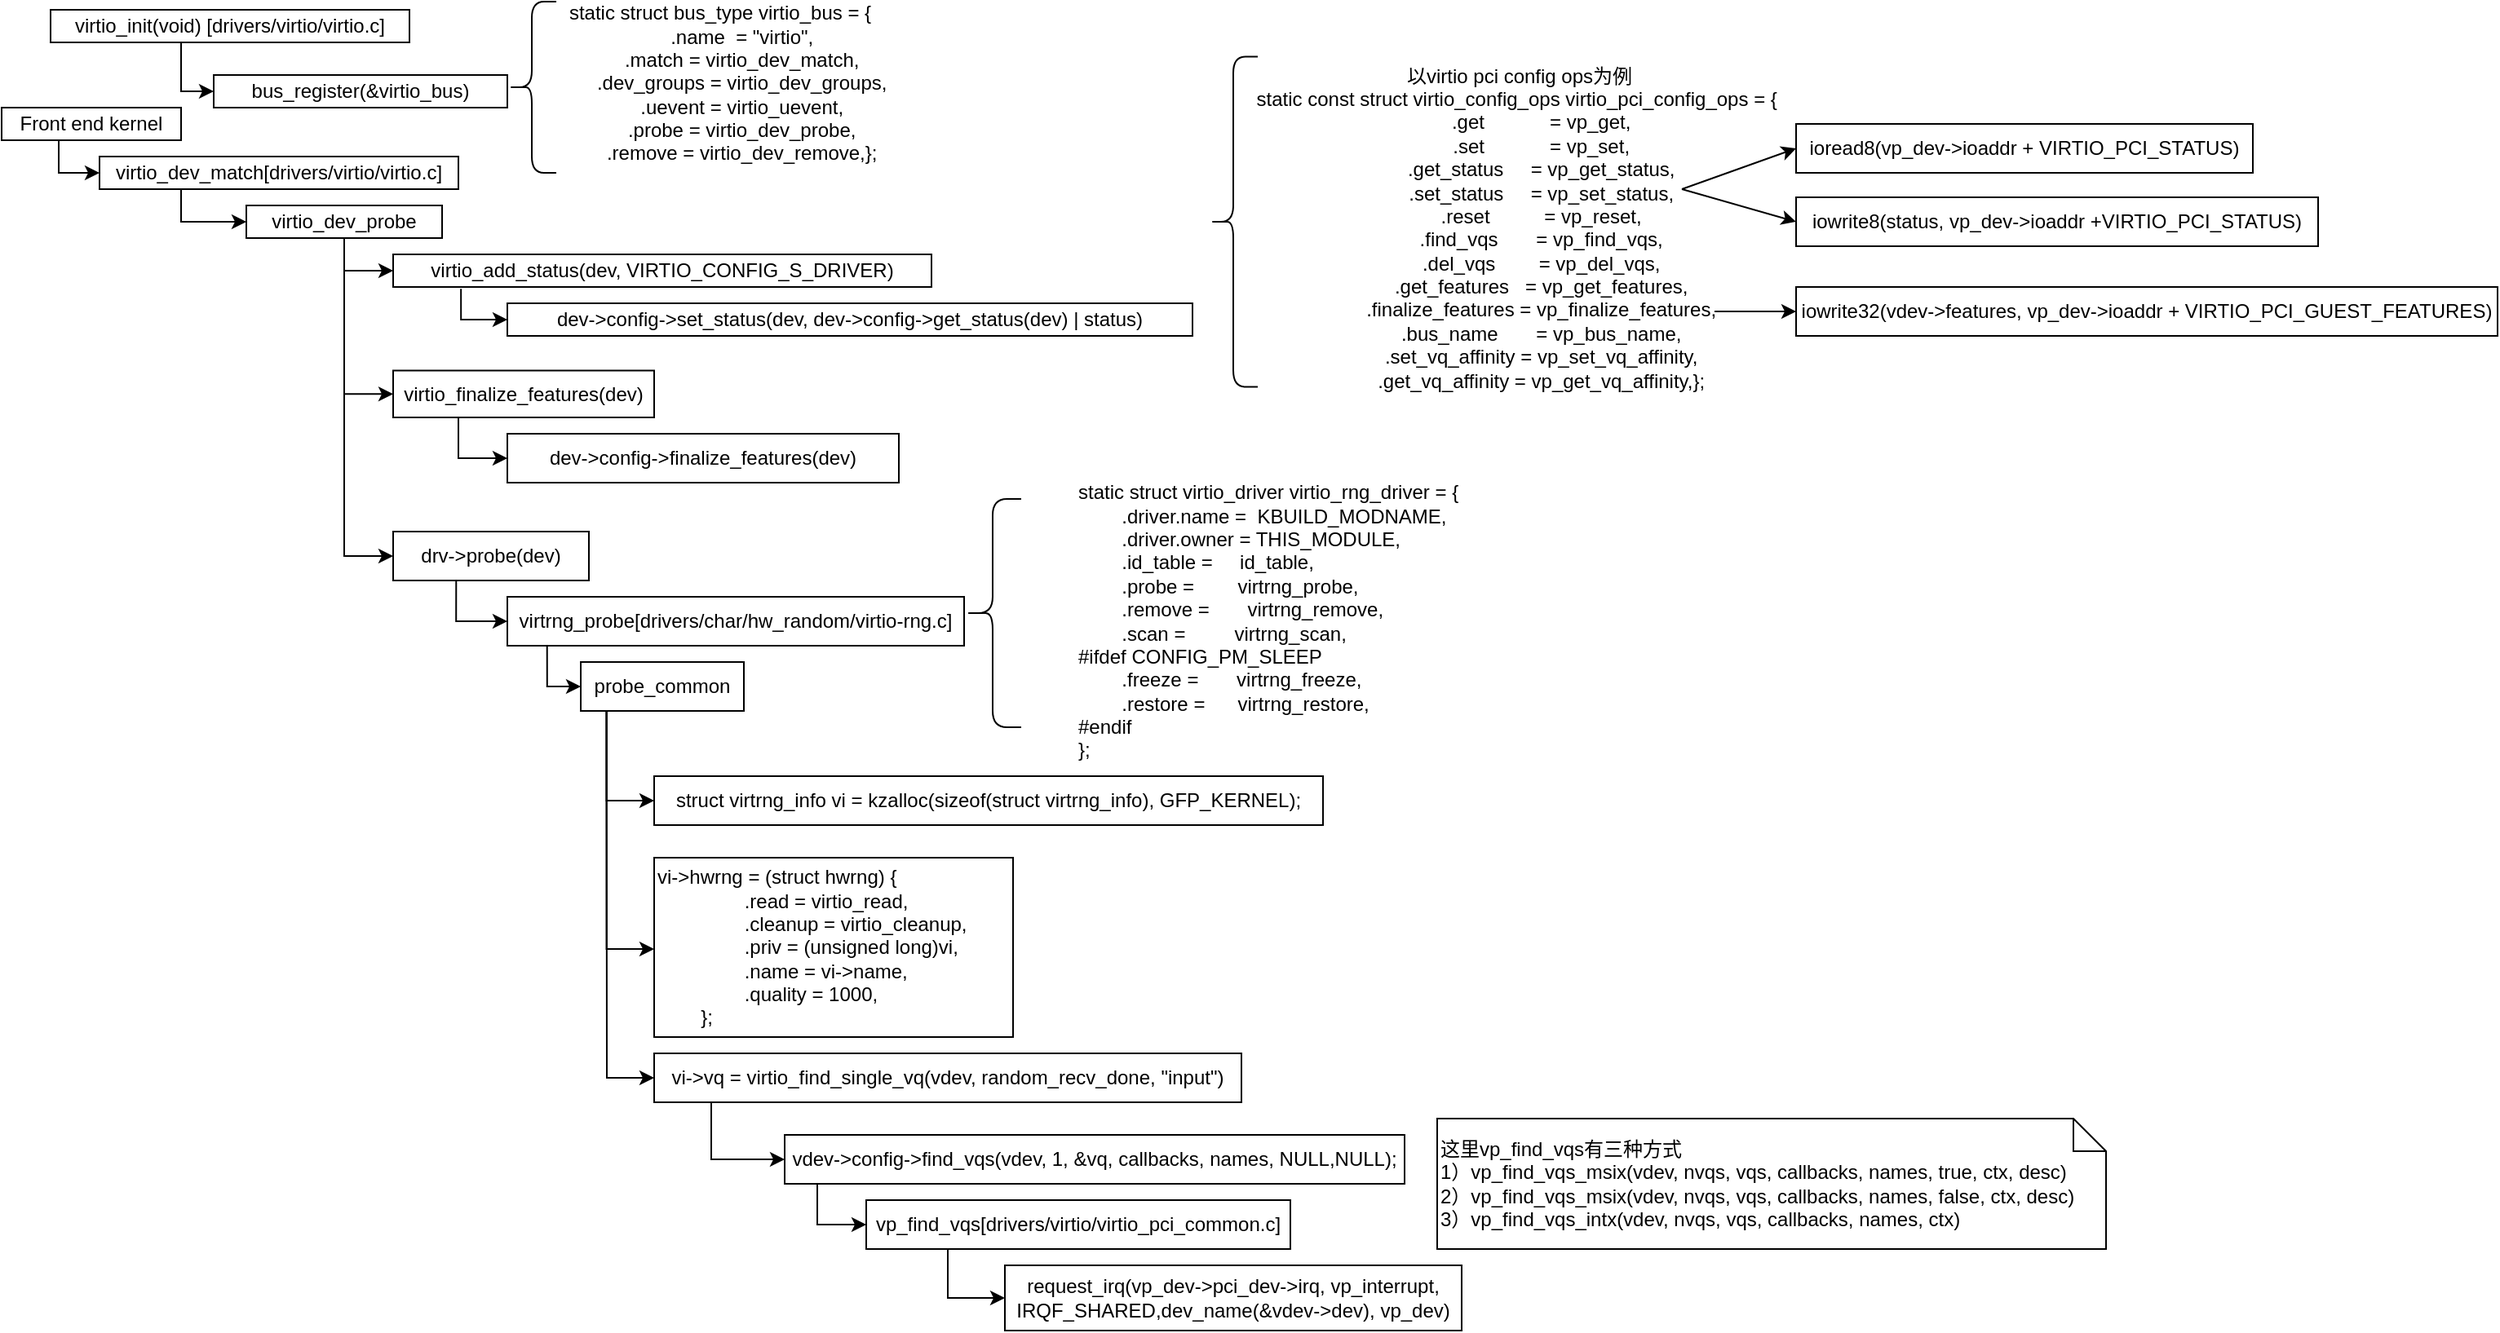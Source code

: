 <mxfile version="16.2.1" type="github">
  <diagram id="iOxBZn5fvJT5Tx_yMcos" name="第 1 页">
    <mxGraphModel dx="830" dy="499" grid="1" gridSize="10" guides="1" tooltips="1" connect="1" arrows="1" fold="1" page="1" pageScale="1" pageWidth="850" pageHeight="1100" math="0" shadow="0">
      <root>
        <mxCell id="0" />
        <mxCell id="1" parent="0" />
        <mxCell id="IT_VbBreB6Q_WFfWkHAE-1" value="" style="edgeStyle=segmentEdgeStyle;endArrow=classic;html=1;rounded=0;entryX=0;entryY=0.5;entryDx=0;entryDy=0;" edge="1" parent="1" target="IT_VbBreB6Q_WFfWkHAE-4">
          <mxGeometry width="50" height="50" relative="1" as="geometry">
            <mxPoint x="120" y="60" as="sourcePoint" />
            <mxPoint x="150" y="90" as="targetPoint" />
            <Array as="points">
              <mxPoint x="120" y="90" />
            </Array>
          </mxGeometry>
        </mxCell>
        <mxCell id="IT_VbBreB6Q_WFfWkHAE-3" value="virtio_init(void) [drivers/virtio/virtio.c]" style="rounded=0;whiteSpace=wrap;html=1;" vertex="1" parent="1">
          <mxGeometry x="40" y="40" width="220" height="20" as="geometry" />
        </mxCell>
        <mxCell id="IT_VbBreB6Q_WFfWkHAE-4" value="bus_register(&amp;amp;virtio_bus)" style="rounded=0;whiteSpace=wrap;html=1;" vertex="1" parent="1">
          <mxGeometry x="140" y="80" width="180" height="20" as="geometry" />
        </mxCell>
        <mxCell id="IT_VbBreB6Q_WFfWkHAE-6" value="" style="shape=curlyBracket;whiteSpace=wrap;html=1;rounded=1;size=0.5;" vertex="1" parent="1">
          <mxGeometry x="320" y="35" width="30" height="105" as="geometry" />
        </mxCell>
        <mxCell id="IT_VbBreB6Q_WFfWkHAE-8" value="&lt;div&gt;static struct bus_type virtio_bus = {&lt;/div&gt;&lt;div&gt;&amp;nbsp; &amp;nbsp; &amp;nbsp; &amp;nbsp; .name&amp;nbsp; = &quot;virtio&quot;,&lt;/div&gt;&lt;div&gt;&amp;nbsp; &amp;nbsp; &amp;nbsp; &amp;nbsp; .match = virtio_dev_match,&lt;/div&gt;&lt;div&gt;&amp;nbsp; &amp;nbsp; &amp;nbsp; &amp;nbsp; .dev_groups = virtio_dev_groups,&lt;/div&gt;&lt;div&gt;&amp;nbsp; &amp;nbsp; &amp;nbsp; &amp;nbsp; .uevent = virtio_uevent,&lt;/div&gt;&lt;div&gt;&amp;nbsp; &amp;nbsp; &amp;nbsp; &amp;nbsp; .probe = virtio_dev_probe,&lt;/div&gt;&lt;div&gt;&amp;nbsp; &amp;nbsp; &amp;nbsp; &amp;nbsp; .remove = virtio_dev_remove,&lt;span&gt;};&lt;/span&gt;&lt;/div&gt;" style="text;html=1;align=center;verticalAlign=middle;resizable=0;points=[];autosize=1;strokeColor=none;fillColor=none;" vertex="1" parent="1">
          <mxGeometry x="340" y="35" width="220" height="100" as="geometry" />
        </mxCell>
        <mxCell id="IT_VbBreB6Q_WFfWkHAE-10" value="virtio_dev_probe" style="whiteSpace=wrap;html=1;" vertex="1" parent="1">
          <mxGeometry x="160" y="160" width="120" height="20" as="geometry" />
        </mxCell>
        <mxCell id="IT_VbBreB6Q_WFfWkHAE-12" value="virtio_dev_match[drivers/virtio/virtio.c]" style="whiteSpace=wrap;html=1;" vertex="1" parent="1">
          <mxGeometry x="70" y="130" width="220" height="20" as="geometry" />
        </mxCell>
        <mxCell id="IT_VbBreB6Q_WFfWkHAE-13" value="Front end kernel" style="whiteSpace=wrap;html=1;" vertex="1" parent="1">
          <mxGeometry x="10" y="100" width="110" height="20" as="geometry" />
        </mxCell>
        <mxCell id="IT_VbBreB6Q_WFfWkHAE-16" value="" style="edgeStyle=segmentEdgeStyle;endArrow=classic;html=1;rounded=0;entryX=0;entryY=0.5;entryDx=0;entryDy=0;" edge="1" parent="1" target="IT_VbBreB6Q_WFfWkHAE-12">
          <mxGeometry width="50" height="50" relative="1" as="geometry">
            <mxPoint x="45" y="119.97" as="sourcePoint" />
            <mxPoint x="65" y="149.97" as="targetPoint" />
            <Array as="points">
              <mxPoint x="45" y="140" />
            </Array>
          </mxGeometry>
        </mxCell>
        <mxCell id="IT_VbBreB6Q_WFfWkHAE-18" value="" style="edgeStyle=segmentEdgeStyle;endArrow=classic;html=1;rounded=0;entryX=0;entryY=0.5;entryDx=0;entryDy=0;" edge="1" parent="1" target="IT_VbBreB6Q_WFfWkHAE-10">
          <mxGeometry width="50" height="50" relative="1" as="geometry">
            <mxPoint x="120" y="149.97" as="sourcePoint" />
            <mxPoint x="140" y="179.97" as="targetPoint" />
            <Array as="points">
              <mxPoint x="120" y="170" />
            </Array>
          </mxGeometry>
        </mxCell>
        <mxCell id="IT_VbBreB6Q_WFfWkHAE-19" value="virtio_add_status(dev, VIRTIO_CONFIG_S_DRIVER)" style="whiteSpace=wrap;html=1;" vertex="1" parent="1">
          <mxGeometry x="250" y="190" width="330" height="20" as="geometry" />
        </mxCell>
        <mxCell id="IT_VbBreB6Q_WFfWkHAE-26" value="" style="edgeStyle=segmentEdgeStyle;endArrow=classic;html=1;rounded=0;entryX=0;entryY=0.5;entryDx=0;entryDy=0;exitX=0.5;exitY=1;exitDx=0;exitDy=0;" edge="1" parent="1" source="IT_VbBreB6Q_WFfWkHAE-10" target="IT_VbBreB6Q_WFfWkHAE-19">
          <mxGeometry width="50" height="50" relative="1" as="geometry">
            <mxPoint x="200" y="200.0" as="sourcePoint" />
            <mxPoint x="240" y="220.03" as="targetPoint" />
            <Array as="points">
              <mxPoint x="220" y="200" />
            </Array>
          </mxGeometry>
        </mxCell>
        <mxCell id="IT_VbBreB6Q_WFfWkHAE-27" value="dev-&amp;gt;config-&amp;gt;set_status(dev, dev-&amp;gt;config-&amp;gt;get_status(dev) | status)" style="whiteSpace=wrap;html=1;" vertex="1" parent="1">
          <mxGeometry x="320" y="220" width="420" height="20" as="geometry" />
        </mxCell>
        <mxCell id="IT_VbBreB6Q_WFfWkHAE-28" value="" style="edgeStyle=segmentEdgeStyle;endArrow=classic;html=1;rounded=0;entryX=0;entryY=0.5;entryDx=0;entryDy=0;exitX=0.126;exitY=1.056;exitDx=0;exitDy=0;exitPerimeter=0;" edge="1" parent="1" source="IT_VbBreB6Q_WFfWkHAE-19" target="IT_VbBreB6Q_WFfWkHAE-27">
          <mxGeometry width="50" height="50" relative="1" as="geometry">
            <mxPoint x="290" y="230" as="sourcePoint" />
            <mxPoint x="320" y="250" as="targetPoint" />
            <Array as="points">
              <mxPoint x="292" y="230" />
            </Array>
          </mxGeometry>
        </mxCell>
        <mxCell id="IT_VbBreB6Q_WFfWkHAE-29" value="&lt;div&gt;以virtio pci config ops为例&lt;/div&gt;&lt;div&gt;static const struct virtio_config_ops virtio_pci_config_ops = {&amp;nbsp;&lt;/div&gt;&lt;div&gt;&amp;nbsp; &amp;nbsp; &amp;nbsp; &amp;nbsp; .get&amp;nbsp; &amp;nbsp; &amp;nbsp; &amp;nbsp; &amp;nbsp; &amp;nbsp; = vp_get,&lt;/div&gt;&lt;div&gt;&amp;nbsp; &amp;nbsp; &amp;nbsp; &amp;nbsp; .set&amp;nbsp; &amp;nbsp; &amp;nbsp; &amp;nbsp; &amp;nbsp; &amp;nbsp; = vp_set,&lt;/div&gt;&lt;div&gt;&amp;nbsp; &amp;nbsp; &amp;nbsp; &amp;nbsp; .get_status&amp;nbsp; &amp;nbsp; &amp;nbsp;= vp_get_status,&lt;/div&gt;&lt;div&gt;&amp;nbsp; &amp;nbsp; &amp;nbsp; &amp;nbsp; .set_status&amp;nbsp; &amp;nbsp; &amp;nbsp;= vp_set_status,&lt;/div&gt;&lt;div&gt;&amp;nbsp; &amp;nbsp; &amp;nbsp; &amp;nbsp; .reset&amp;nbsp; &amp;nbsp; &amp;nbsp; &amp;nbsp; &amp;nbsp; = vp_reset,&lt;/div&gt;&lt;div&gt;&amp;nbsp; &amp;nbsp; &amp;nbsp; &amp;nbsp; .find_vqs&amp;nbsp; &amp;nbsp; &amp;nbsp; &amp;nbsp;= vp_find_vqs,&lt;/div&gt;&lt;div&gt;&amp;nbsp; &amp;nbsp; &amp;nbsp; &amp;nbsp; .del_vqs&amp;nbsp; &amp;nbsp; &amp;nbsp; &amp;nbsp; = vp_del_vqs,&lt;/div&gt;&lt;div&gt;&amp;nbsp; &amp;nbsp; &amp;nbsp; &amp;nbsp; .get_features&amp;nbsp; &amp;nbsp;= vp_get_features,&lt;/div&gt;&lt;div&gt;&amp;nbsp; &amp;nbsp; &amp;nbsp; &amp;nbsp; .finalize_features = vp_finalize_features,&lt;/div&gt;&lt;div&gt;&amp;nbsp; &amp;nbsp; &amp;nbsp; &amp;nbsp; .bus_name&amp;nbsp; &amp;nbsp; &amp;nbsp; &amp;nbsp;= vp_bus_name,&lt;/div&gt;&lt;div&gt;&amp;nbsp; &amp;nbsp; &amp;nbsp; &amp;nbsp; .set_vq_affinity = vp_set_vq_affinity,&lt;/div&gt;&lt;div&gt;&amp;nbsp; &amp;nbsp; &amp;nbsp; &amp;nbsp; .get_vq_affinity = vp_get_vq_affinity,&lt;span&gt;};&lt;/span&gt;&lt;/div&gt;&lt;div&gt;&lt;span&gt;&lt;br&gt;&lt;/span&gt;&lt;/div&gt;" style="text;html=1;align=center;verticalAlign=middle;resizable=0;points=[];autosize=1;strokeColor=none;fillColor=none;" vertex="1" parent="1">
          <mxGeometry x="770" y="71.25" width="340" height="220" as="geometry" />
        </mxCell>
        <mxCell id="IT_VbBreB6Q_WFfWkHAE-30" value="" style="shape=curlyBracket;whiteSpace=wrap;html=1;rounded=1;size=0.5;" vertex="1" parent="1">
          <mxGeometry x="750" y="68.75" width="30" height="202.5" as="geometry" />
        </mxCell>
        <mxCell id="IT_VbBreB6Q_WFfWkHAE-31" value="ioread8(vp_dev-&amp;gt;ioaddr + VIRTIO_PCI_STATUS)" style="whiteSpace=wrap;html=1;" vertex="1" parent="1">
          <mxGeometry x="1110" y="110" width="280" height="30" as="geometry" />
        </mxCell>
        <mxCell id="IT_VbBreB6Q_WFfWkHAE-32" value="" style="endArrow=classic;html=1;rounded=0;entryX=0;entryY=0.5;entryDx=0;entryDy=0;" edge="1" parent="1" target="IT_VbBreB6Q_WFfWkHAE-31">
          <mxGeometry width="50" height="50" relative="1" as="geometry">
            <mxPoint x="1040" y="150" as="sourcePoint" />
            <mxPoint x="950" y="90" as="targetPoint" />
          </mxGeometry>
        </mxCell>
        <mxCell id="IT_VbBreB6Q_WFfWkHAE-34" value="iowrite8(status, vp_dev-&amp;gt;ioaddr +VIRTIO_PCI_STATUS)" style="whiteSpace=wrap;html=1;" vertex="1" parent="1">
          <mxGeometry x="1110" y="155" width="320" height="30" as="geometry" />
        </mxCell>
        <mxCell id="IT_VbBreB6Q_WFfWkHAE-35" value="" style="endArrow=classic;html=1;rounded=0;entryX=0;entryY=0.5;entryDx=0;entryDy=0;" edge="1" parent="1" target="IT_VbBreB6Q_WFfWkHAE-34">
          <mxGeometry width="50" height="50" relative="1" as="geometry">
            <mxPoint x="1040" y="150" as="sourcePoint" />
            <mxPoint x="1130" y="210" as="targetPoint" />
          </mxGeometry>
        </mxCell>
        <mxCell id="IT_VbBreB6Q_WFfWkHAE-39" value="virtio_finalize_features(dev)" style="whiteSpace=wrap;html=1;" vertex="1" parent="1">
          <mxGeometry x="250" y="261.25" width="160" height="28.75" as="geometry" />
        </mxCell>
        <mxCell id="IT_VbBreB6Q_WFfWkHAE-40" value="" style="edgeStyle=segmentEdgeStyle;endArrow=classic;html=1;rounded=0;entryX=0;entryY=0.5;entryDx=0;entryDy=0;exitX=0.5;exitY=1;exitDx=0;exitDy=0;" edge="1" parent="1" source="IT_VbBreB6Q_WFfWkHAE-10" target="IT_VbBreB6Q_WFfWkHAE-39">
          <mxGeometry width="50" height="50" relative="1" as="geometry">
            <mxPoint x="200" y="251.25" as="sourcePoint" />
            <mxPoint x="230" y="271.25" as="targetPoint" />
            <Array as="points">
              <mxPoint x="220" y="276" />
            </Array>
          </mxGeometry>
        </mxCell>
        <mxCell id="IT_VbBreB6Q_WFfWkHAE-41" value="dev-&amp;gt;config-&amp;gt;finalize_features(dev)" style="whiteSpace=wrap;html=1;" vertex="1" parent="1">
          <mxGeometry x="320" y="300" width="240" height="30" as="geometry" />
        </mxCell>
        <mxCell id="IT_VbBreB6Q_WFfWkHAE-42" value="" style="edgeStyle=segmentEdgeStyle;endArrow=classic;html=1;rounded=0;entryX=0;entryY=0.5;entryDx=0;entryDy=0;exitX=0.25;exitY=1;exitDx=0;exitDy=0;" edge="1" parent="1" source="IT_VbBreB6Q_WFfWkHAE-39" target="IT_VbBreB6Q_WFfWkHAE-41">
          <mxGeometry width="50" height="50" relative="1" as="geometry">
            <mxPoint x="280.0" y="300.0" as="sourcePoint" />
            <mxPoint x="308.42" y="318.88" as="targetPoint" />
            <Array as="points">
              <mxPoint x="290" y="315" />
            </Array>
          </mxGeometry>
        </mxCell>
        <mxCell id="IT_VbBreB6Q_WFfWkHAE-44" value="iowrite32(vdev-&amp;gt;features, vp_dev-&amp;gt;ioaddr + VIRTIO_PCI_GUEST_FEATURES)" style="whiteSpace=wrap;html=1;" vertex="1" parent="1">
          <mxGeometry x="1110" y="210" width="430" height="30" as="geometry" />
        </mxCell>
        <mxCell id="IT_VbBreB6Q_WFfWkHAE-46" value="" style="endArrow=classic;html=1;rounded=0;entryX=0;entryY=0.5;entryDx=0;entryDy=0;" edge="1" parent="1" target="IT_VbBreB6Q_WFfWkHAE-44">
          <mxGeometry width="50" height="50" relative="1" as="geometry">
            <mxPoint x="1060" y="225" as="sourcePoint" />
            <mxPoint x="1370" y="230" as="targetPoint" />
          </mxGeometry>
        </mxCell>
        <mxCell id="IT_VbBreB6Q_WFfWkHAE-48" value="drv-&amp;gt;probe(dev)" style="whiteSpace=wrap;html=1;" vertex="1" parent="1">
          <mxGeometry x="250" y="360" width="120" height="30" as="geometry" />
        </mxCell>
        <mxCell id="IT_VbBreB6Q_WFfWkHAE-49" value="" style="edgeStyle=segmentEdgeStyle;endArrow=classic;html=1;rounded=0;entryX=0;entryY=0.5;entryDx=0;entryDy=0;exitX=0.5;exitY=1;exitDx=0;exitDy=0;" edge="1" parent="1" source="IT_VbBreB6Q_WFfWkHAE-10" target="IT_VbBreB6Q_WFfWkHAE-48">
          <mxGeometry width="50" height="50" relative="1" as="geometry">
            <mxPoint x="190" y="350" as="sourcePoint" />
            <mxPoint x="220" y="370" as="targetPoint" />
            <Array as="points">
              <mxPoint x="220" y="375" />
            </Array>
          </mxGeometry>
        </mxCell>
        <mxCell id="IT_VbBreB6Q_WFfWkHAE-50" value="&lt;div&gt;static struct virtio_driver virtio_rng_driver = {&lt;/div&gt;&lt;div&gt;&amp;nbsp; &amp;nbsp; &amp;nbsp; &amp;nbsp; .driver.name =&amp;nbsp; KBUILD_MODNAME,&lt;/div&gt;&lt;div&gt;&amp;nbsp; &amp;nbsp; &amp;nbsp; &amp;nbsp; .driver.owner = THIS_MODULE,&lt;/div&gt;&lt;div&gt;&amp;nbsp; &amp;nbsp; &amp;nbsp; &amp;nbsp; .id_table =&amp;nbsp; &amp;nbsp; &amp;nbsp;id_table,&lt;/div&gt;&lt;div&gt;&amp;nbsp; &amp;nbsp; &amp;nbsp; &amp;nbsp; .probe =&amp;nbsp; &amp;nbsp; &amp;nbsp; &amp;nbsp; virtrng_probe,&lt;/div&gt;&lt;div&gt;&amp;nbsp; &amp;nbsp; &amp;nbsp; &amp;nbsp; .remove =&amp;nbsp; &amp;nbsp; &amp;nbsp; &amp;nbsp;virtrng_remove,&lt;/div&gt;&lt;div&gt;&amp;nbsp; &amp;nbsp; &amp;nbsp; &amp;nbsp; .scan =&amp;nbsp; &amp;nbsp; &amp;nbsp; &amp;nbsp; &amp;nbsp;virtrng_scan,&lt;/div&gt;&lt;div&gt;#ifdef CONFIG_PM_SLEEP&lt;/div&gt;&lt;div&gt;&amp;nbsp; &amp;nbsp; &amp;nbsp; &amp;nbsp; .freeze =&amp;nbsp; &amp;nbsp; &amp;nbsp; &amp;nbsp;virtrng_freeze,&lt;/div&gt;&lt;div&gt;&amp;nbsp; &amp;nbsp; &amp;nbsp; &amp;nbsp; .restore =&amp;nbsp; &amp;nbsp; &amp;nbsp; virtrng_restore,&lt;/div&gt;&lt;div&gt;&lt;span&gt;#endif&lt;/span&gt;&lt;/div&gt;&lt;div&gt;&lt;span&gt;};&lt;/span&gt;&lt;/div&gt;" style="text;html=1;align=left;verticalAlign=middle;resizable=0;points=[];autosize=1;strokeColor=none;fillColor=none;" vertex="1" parent="1">
          <mxGeometry x="667.5" y="330" width="250" height="170" as="geometry" />
        </mxCell>
        <mxCell id="IT_VbBreB6Q_WFfWkHAE-51" value="" style="shape=curlyBracket;whiteSpace=wrap;html=1;rounded=1;size=0.5;" vertex="1" parent="1">
          <mxGeometry x="600" y="340" width="35" height="140" as="geometry" />
        </mxCell>
        <mxCell id="IT_VbBreB6Q_WFfWkHAE-52" value="virtrng_probe[drivers/char/hw_random/virtio-rng.c]" style="whiteSpace=wrap;html=1;" vertex="1" parent="1">
          <mxGeometry x="320" y="400" width="280" height="30" as="geometry" />
        </mxCell>
        <mxCell id="IT_VbBreB6Q_WFfWkHAE-53" value="" style="edgeStyle=segmentEdgeStyle;endArrow=classic;html=1;rounded=0;entryX=0;entryY=0.5;entryDx=0;entryDy=0;exitX=0.322;exitY=1.009;exitDx=0;exitDy=0;exitPerimeter=0;" edge="1" parent="1" source="IT_VbBreB6Q_WFfWkHAE-48" target="IT_VbBreB6Q_WFfWkHAE-52">
          <mxGeometry width="50" height="50" relative="1" as="geometry">
            <mxPoint x="280.0" y="402.48" as="sourcePoint" />
            <mxPoint x="310" y="427.48" as="targetPoint" />
            <Array as="points">
              <mxPoint x="289" y="415" />
            </Array>
          </mxGeometry>
        </mxCell>
        <mxCell id="IT_VbBreB6Q_WFfWkHAE-54" value="probe_common" style="whiteSpace=wrap;html=1;" vertex="1" parent="1">
          <mxGeometry x="365" y="440" width="100" height="30" as="geometry" />
        </mxCell>
        <mxCell id="IT_VbBreB6Q_WFfWkHAE-55" value="" style="edgeStyle=segmentEdgeStyle;endArrow=classic;html=1;rounded=0;entryX=0;entryY=0.5;entryDx=0;entryDy=0;exitX=0.087;exitY=1;exitDx=0;exitDy=0;exitPerimeter=0;" edge="1" parent="1" source="IT_VbBreB6Q_WFfWkHAE-52" target="IT_VbBreB6Q_WFfWkHAE-54">
          <mxGeometry width="50" height="50" relative="1" as="geometry">
            <mxPoint x="319.33" y="440" as="sourcePoint" />
            <mxPoint x="350.69" y="464.73" as="targetPoint" />
            <Array as="points">
              <mxPoint x="344" y="455" />
            </Array>
          </mxGeometry>
        </mxCell>
        <mxCell id="IT_VbBreB6Q_WFfWkHAE-56" value="struct virtrng_info vi = kzalloc(sizeof(struct virtrng_info), GFP_KERNEL);" style="whiteSpace=wrap;html=1;" vertex="1" parent="1">
          <mxGeometry x="410" y="510" width="410" height="30" as="geometry" />
        </mxCell>
        <mxCell id="IT_VbBreB6Q_WFfWkHAE-58" value="&lt;div&gt;vi-&amp;gt;hwrng = (struct hwrng) {&lt;/div&gt;&lt;div&gt;&amp;nbsp; &amp;nbsp; &amp;nbsp; &amp;nbsp; &amp;nbsp; &amp;nbsp; &amp;nbsp; &amp;nbsp; .read = virtio_read,&lt;/div&gt;&lt;div&gt;&amp;nbsp; &amp;nbsp; &amp;nbsp; &amp;nbsp; &amp;nbsp; &amp;nbsp; &amp;nbsp; &amp;nbsp; .cleanup = virtio_cleanup,&lt;/div&gt;&lt;div&gt;&amp;nbsp; &amp;nbsp; &amp;nbsp; &amp;nbsp; &amp;nbsp; &amp;nbsp; &amp;nbsp; &amp;nbsp; .priv = (unsigned long)vi,&lt;/div&gt;&lt;div&gt;&amp;nbsp; &amp;nbsp; &amp;nbsp; &amp;nbsp; &amp;nbsp; &amp;nbsp; &amp;nbsp; &amp;nbsp; .name = vi-&amp;gt;name,&lt;/div&gt;&lt;div&gt;&amp;nbsp; &amp;nbsp; &amp;nbsp; &amp;nbsp; &amp;nbsp; &amp;nbsp; &amp;nbsp; &amp;nbsp; .quality = 1000,&lt;/div&gt;&lt;div&gt;&amp;nbsp; &amp;nbsp; &amp;nbsp; &amp;nbsp; };&lt;/div&gt;" style="rounded=0;whiteSpace=wrap;html=1;align=left;" vertex="1" parent="1">
          <mxGeometry x="410" y="560" width="220" height="110" as="geometry" />
        </mxCell>
        <mxCell id="IT_VbBreB6Q_WFfWkHAE-60" value="vi-&amp;gt;vq = virtio_find_single_vq(vdev, random_recv_done, &quot;input&quot;)" style="whiteSpace=wrap;html=1;" vertex="1" parent="1">
          <mxGeometry x="410" y="680" width="360" height="30" as="geometry" />
        </mxCell>
        <mxCell id="IT_VbBreB6Q_WFfWkHAE-62" value="" style="edgeStyle=segmentEdgeStyle;endArrow=classic;html=1;rounded=0;entryX=0;entryY=0.5;entryDx=0;entryDy=0;exitX=0.158;exitY=1.009;exitDx=0;exitDy=0;exitPerimeter=0;" edge="1" parent="1">
          <mxGeometry width="50" height="50" relative="1" as="geometry">
            <mxPoint x="380.8" y="470.27" as="sourcePoint" />
            <mxPoint x="410" y="525" as="targetPoint" />
            <Array as="points">
              <mxPoint x="381" y="525" />
            </Array>
          </mxGeometry>
        </mxCell>
        <mxCell id="IT_VbBreB6Q_WFfWkHAE-63" value="" style="edgeStyle=segmentEdgeStyle;endArrow=classic;html=1;rounded=0;exitX=0.158;exitY=0.999;exitDx=0;exitDy=0;exitPerimeter=0;" edge="1" parent="1" source="IT_VbBreB6Q_WFfWkHAE-54" target="IT_VbBreB6Q_WFfWkHAE-58">
          <mxGeometry width="50" height="50" relative="1" as="geometry">
            <mxPoint x="370" y="560" as="sourcePoint" />
            <mxPoint x="399.2" y="614.73" as="targetPoint" />
            <Array as="points">
              <mxPoint x="381" y="616" />
            </Array>
          </mxGeometry>
        </mxCell>
        <mxCell id="IT_VbBreB6Q_WFfWkHAE-64" value="" style="edgeStyle=segmentEdgeStyle;endArrow=classic;html=1;rounded=0;entryX=0;entryY=0.5;entryDx=0;entryDy=0;exitX=0.158;exitY=0.995;exitDx=0;exitDy=0;exitPerimeter=0;" edge="1" parent="1" source="IT_VbBreB6Q_WFfWkHAE-54" target="IT_VbBreB6Q_WFfWkHAE-60">
          <mxGeometry width="50" height="50" relative="1" as="geometry">
            <mxPoint x="380" y="470" as="sourcePoint" />
            <mxPoint x="379.2" y="694.73" as="targetPoint" />
            <Array as="points">
              <mxPoint x="381" y="480" />
              <mxPoint x="381" y="695" />
            </Array>
          </mxGeometry>
        </mxCell>
        <mxCell id="IT_VbBreB6Q_WFfWkHAE-65" value="vdev-&amp;gt;config-&amp;gt;find_vqs(vdev, 1, &amp;amp;vq, callbacks, names, NULL,NULL);" style="whiteSpace=wrap;html=1;" vertex="1" parent="1">
          <mxGeometry x="490" y="730" width="380" height="30" as="geometry" />
        </mxCell>
        <mxCell id="IT_VbBreB6Q_WFfWkHAE-66" value="" style="edgeStyle=segmentEdgeStyle;endArrow=classic;html=1;rounded=0;entryX=0;entryY=0.5;entryDx=0;entryDy=0;" edge="1" parent="1" source="IT_VbBreB6Q_WFfWkHAE-60" target="IT_VbBreB6Q_WFfWkHAE-65">
          <mxGeometry width="50" height="50" relative="1" as="geometry">
            <mxPoint x="445.4" y="715.27" as="sourcePoint" />
            <mxPoint x="474.6" y="770" as="targetPoint" />
            <Array as="points">
              <mxPoint x="445" y="745" />
            </Array>
          </mxGeometry>
        </mxCell>
        <mxCell id="IT_VbBreB6Q_WFfWkHAE-67" value="vp_find_vqs[drivers/virtio/virtio_pci_common.c]" style="whiteSpace=wrap;html=1;" vertex="1" parent="1">
          <mxGeometry x="540" y="770" width="260" height="30" as="geometry" />
        </mxCell>
        <mxCell id="IT_VbBreB6Q_WFfWkHAE-68" value="" style="edgeStyle=segmentEdgeStyle;endArrow=classic;html=1;rounded=0;entryX=0;entryY=0.5;entryDx=0;entryDy=0;" edge="1" parent="1" source="IT_VbBreB6Q_WFfWkHAE-65" target="IT_VbBreB6Q_WFfWkHAE-67">
          <mxGeometry width="50" height="50" relative="1" as="geometry">
            <mxPoint x="480" y="770" as="sourcePoint" />
            <mxPoint x="525" y="805" as="targetPoint" />
            <Array as="points">
              <mxPoint x="510" y="785" />
            </Array>
          </mxGeometry>
        </mxCell>
        <mxCell id="IT_VbBreB6Q_WFfWkHAE-69" value="request_irq(vp_dev-&amp;gt;pci_dev-&amp;gt;irq, vp_interrupt, IRQF_SHARED,dev_name(&amp;amp;vdev-&amp;gt;dev), vp_dev)" style="whiteSpace=wrap;html=1;" vertex="1" parent="1">
          <mxGeometry x="625" y="810" width="280" height="40" as="geometry" />
        </mxCell>
        <mxCell id="IT_VbBreB6Q_WFfWkHAE-70" value="这里vp_find_vqs有三种方式&lt;br&gt;1）vp_find_vqs_msix(vdev, nvqs, vqs, callbacks, names, true, ctx, desc)&lt;br&gt;2）vp_find_vqs_msix(vdev, nvqs, vqs, callbacks, names, false, ctx, desc)&lt;br&gt;3）vp_find_vqs_intx(vdev, nvqs, vqs, callbacks, names, ctx)" style="shape=note;size=20;whiteSpace=wrap;html=1;align=left;" vertex="1" parent="1">
          <mxGeometry x="890" y="720" width="410" height="80" as="geometry" />
        </mxCell>
        <mxCell id="IT_VbBreB6Q_WFfWkHAE-71" value="" style="edgeStyle=segmentEdgeStyle;endArrow=classic;html=1;rounded=0;entryX=0;entryY=0.5;entryDx=0;entryDy=0;" edge="1" parent="1" source="IT_VbBreB6Q_WFfWkHAE-67" target="IT_VbBreB6Q_WFfWkHAE-69">
          <mxGeometry width="50" height="50" relative="1" as="geometry">
            <mxPoint x="590" y="810" as="sourcePoint" />
            <mxPoint x="620" y="835" as="targetPoint" />
            <Array as="points">
              <mxPoint x="590" y="830" />
            </Array>
          </mxGeometry>
        </mxCell>
      </root>
    </mxGraphModel>
  </diagram>
</mxfile>
